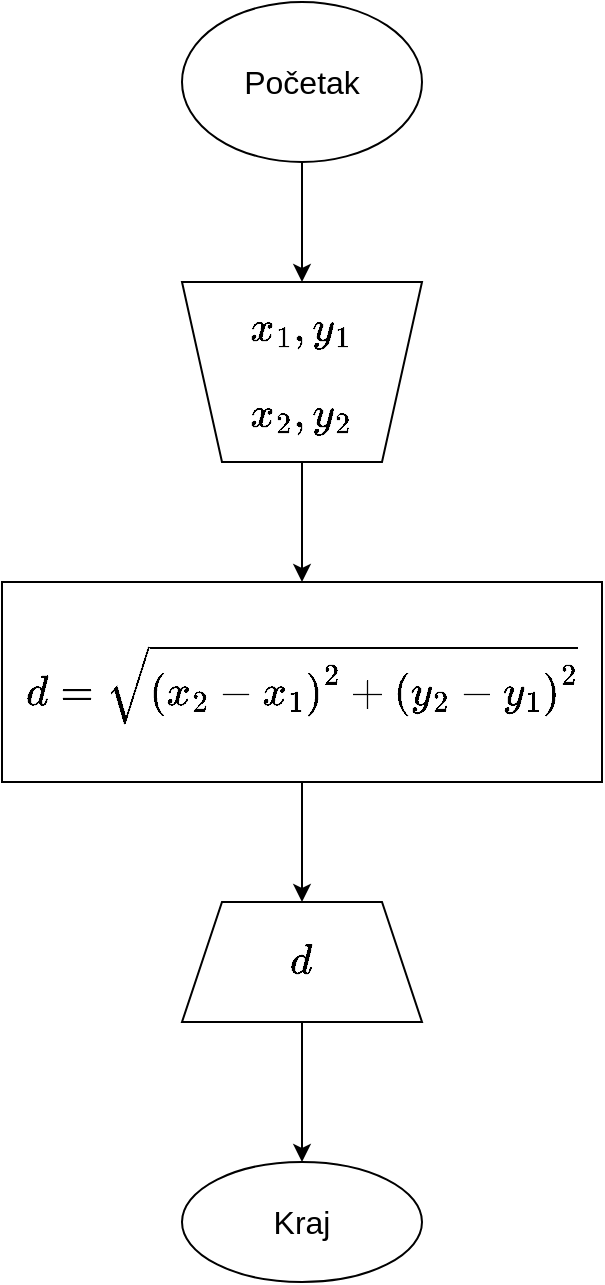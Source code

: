 <mxfile version="20.4.0" type="device"><diagram id="BAhqE-4nAVwvkOTRBu_A" name="Page-1"><mxGraphModel dx="907" dy="1104" grid="1" gridSize="10" guides="1" tooltips="1" connect="1" arrows="1" fold="1" page="1" pageScale="1" pageWidth="827" pageHeight="1169" math="1" shadow="0"><root><mxCell id="0"/><mxCell id="1" parent="0"/><mxCell id="HvDLvII_W68-Q-1FRleV-3" value="" style="edgeStyle=orthogonalEdgeStyle;rounded=0;orthogonalLoop=1;jettySize=auto;html=1;fontSize=16;" parent="1" source="HvDLvII_W68-Q-1FRleV-1" target="HvDLvII_W68-Q-1FRleV-2" edge="1"><mxGeometry relative="1" as="geometry"/></mxCell><mxCell id="HvDLvII_W68-Q-1FRleV-1" value="Početak" style="ellipse;whiteSpace=wrap;html=1;fontSize=16;" parent="1" vertex="1"><mxGeometry x="340" y="80" width="120" height="80" as="geometry"/></mxCell><mxCell id="HvDLvII_W68-Q-1FRleV-5" value="" style="edgeStyle=orthogonalEdgeStyle;rounded=0;orthogonalLoop=1;jettySize=auto;html=1;fontSize=18;" parent="1" source="HvDLvII_W68-Q-1FRleV-2" target="HvDLvII_W68-Q-1FRleV-4" edge="1"><mxGeometry relative="1" as="geometry"/></mxCell><mxCell id="HvDLvII_W68-Q-1FRleV-2" value="`x_1, y_1`&lt;br style=&quot;font-size: 18px;&quot;&gt;&lt;br style=&quot;font-size: 18px;&quot;&gt;`x_2, y_2`" style="shape=trapezoid;perimeter=trapezoidPerimeter;whiteSpace=wrap;html=1;fixedSize=1;fontSize=18;direction=west;" parent="1" vertex="1"><mxGeometry x="340" y="220" width="120" height="90" as="geometry"/></mxCell><mxCell id="HvDLvII_W68-Q-1FRleV-7" value="" style="edgeStyle=orthogonalEdgeStyle;rounded=0;orthogonalLoop=1;jettySize=auto;html=1;fontSize=18;" parent="1" source="HvDLvII_W68-Q-1FRleV-4" target="HvDLvII_W68-Q-1FRleV-6" edge="1"><mxGeometry relative="1" as="geometry"/></mxCell><mxCell id="HvDLvII_W68-Q-1FRleV-4" value="`d=sqrt{(x_2-x_1)^2+(y_2-y_1)^2}`" style="whiteSpace=wrap;html=1;fontSize=18;" parent="1" vertex="1"><mxGeometry x="250" y="370" width="300" height="100" as="geometry"/></mxCell><mxCell id="HvDLvII_W68-Q-1FRleV-9" value="" style="edgeStyle=orthogonalEdgeStyle;rounded=0;orthogonalLoop=1;jettySize=auto;html=1;fontSize=16;" parent="1" source="HvDLvII_W68-Q-1FRleV-6" target="HvDLvII_W68-Q-1FRleV-8" edge="1"><mxGeometry relative="1" as="geometry"/></mxCell><mxCell id="HvDLvII_W68-Q-1FRleV-6" value="`d`" style="shape=trapezoid;perimeter=trapezoidPerimeter;whiteSpace=wrap;html=1;fixedSize=1;fontSize=18;" parent="1" vertex="1"><mxGeometry x="340" y="530" width="120" height="60" as="geometry"/></mxCell><mxCell id="HvDLvII_W68-Q-1FRleV-8" value="Kraj" style="ellipse;whiteSpace=wrap;html=1;fontSize=16;" parent="1" vertex="1"><mxGeometry x="340" y="660" width="120" height="60" as="geometry"/></mxCell></root></mxGraphModel></diagram></mxfile>
